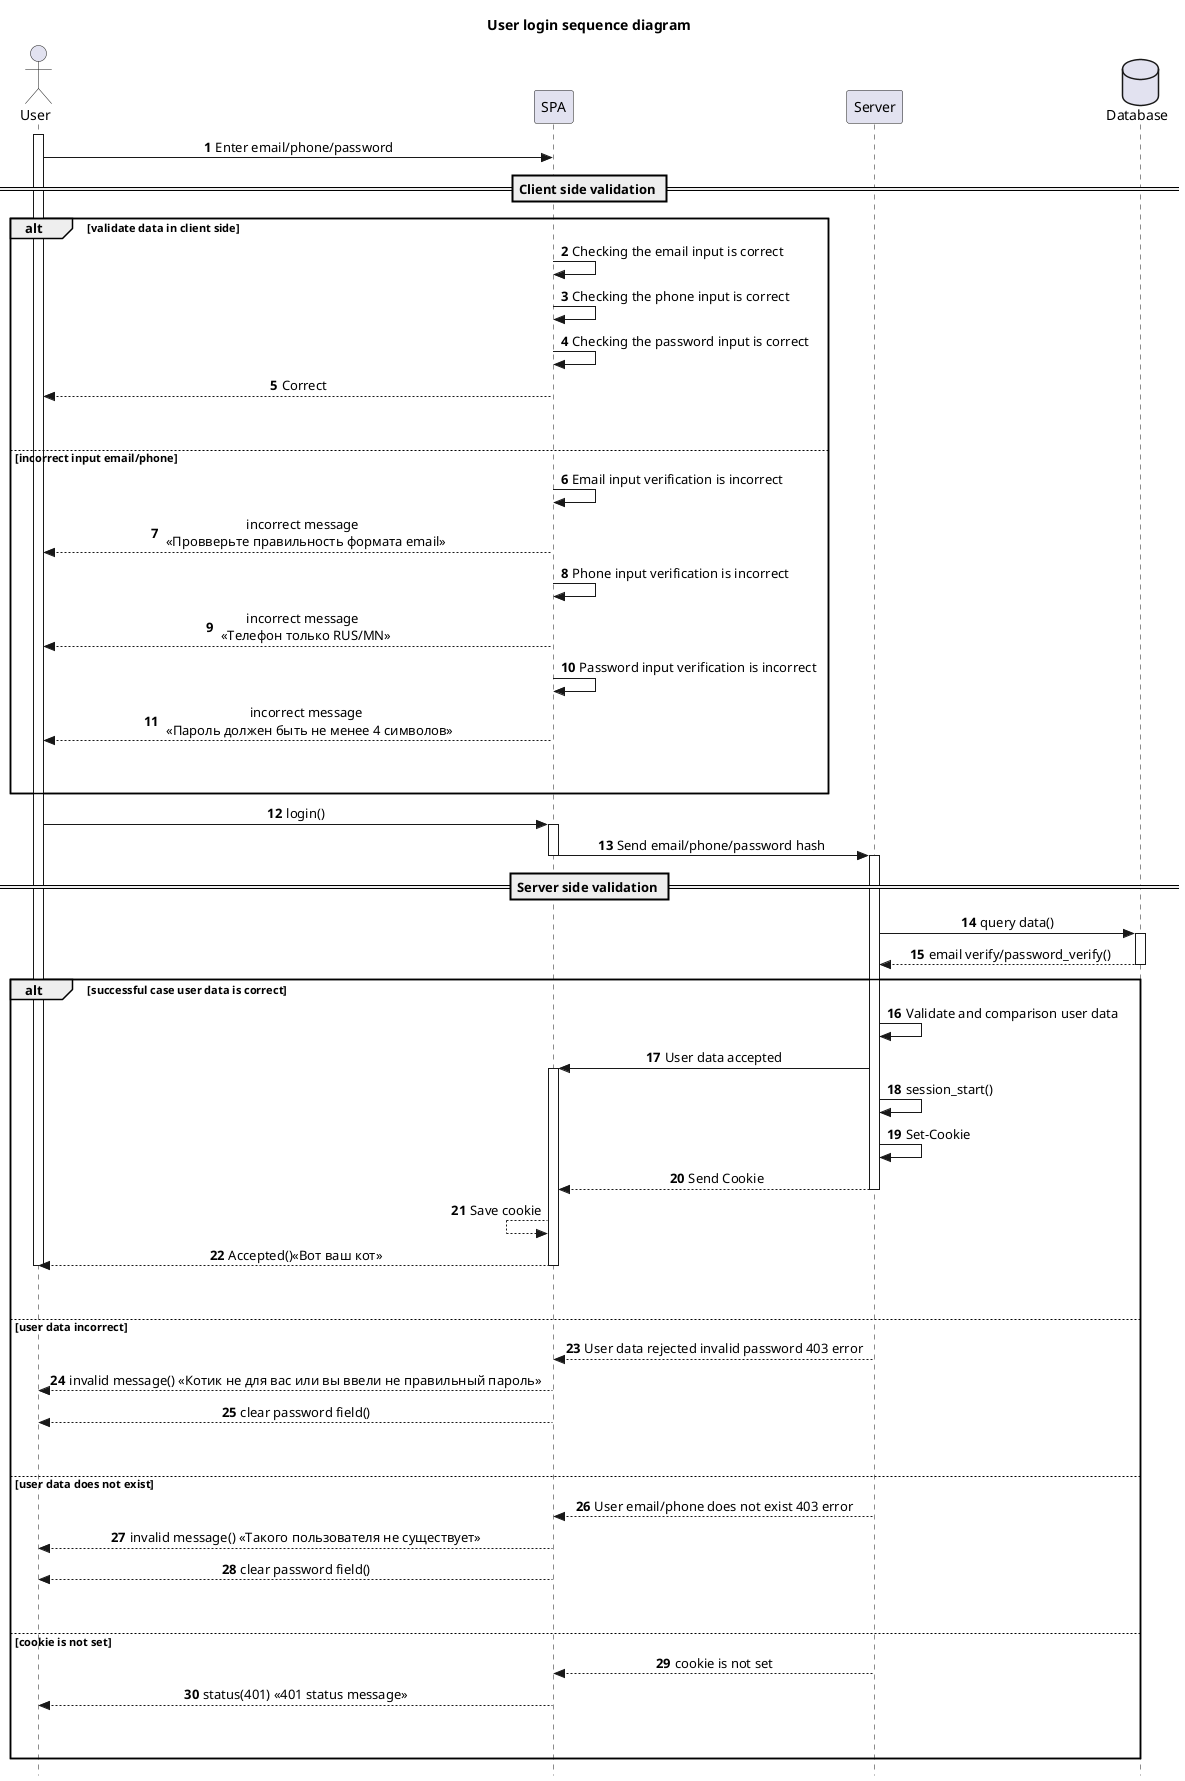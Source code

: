 @startuml
'https://plantuml.com/sequence-diagram

autonumber
title User login sequence diagram
actor User
participant SPA
participant Server
database  Database
activate User


skinparam sequenceMessageAlign center
skinparam style strictuml


User -> SPA : Enter email/phone/password
== Client side validation ==

alt validate data in client side
    SPA -> SPA: Checking the email input is correct
    SPA -> SPA: Checking the phone input is correct
    SPA -> SPA: Checking the password input is correct
    SPA --> User: Correct
||45||
else incorrect input email/phone
    SPA -> SPA: Email input verification is incorrect
    SPA --> User: incorrect message \n <<Провверьте правильность формата email>>
    SPA -> SPA: Phone input verification is incorrect
    SPA --> User: incorrect message \n <<Телефон только RUS/MN>>
    SPA -> SPA: Password input verification is incorrect
    SPA --> User: incorrect message \n <<Пароль должен быть не менее 4 символов>>
||45||
end

deactivate SPA
User -> SPA : login()

activate SPA
SPA -> Server: Send email/phone/password hash
== Server side validation ==
deactivate SPA

activate Server
Server -> Database: query data()
activate Database
Database --> Server: email verify/password_verify()
deactivate Database

alt successful case user data is correct
    Server -> Server: Validate and comparison user data
    Server -> SPA : User data accepted
    activate SPA
    Server -> Server: session_start()
    Server -> Server: Set-Cookie
    Server --> SPA: Send Cookie
    deactivate Server
    SPA <-- SPA: Save cookie
    SPA --> User: Accepted()<<Вот ваш кот>>
    deactivate SPA
    deactivate User
||45||
else user data incorrect
    Server --> SPA: User data rejected invalid password 403 error
    SPA --> User: invalid message() <<Котик не для вас или вы ввели не правильный пароль>>
    SPA --> User: clear password field()
||45||
else user data does not exist
    Server --> SPA: User email/phone does not exist 403 error
    SPA --> User: invalid message() <<Такого пользователя не существует>>
    SPA --> User: clear password field()
||45||
else cookie is not set
    Server --> SPA: cookie is not set
    SPA --> User: status(401) <<401 status message>>
||45||
end

@enduml